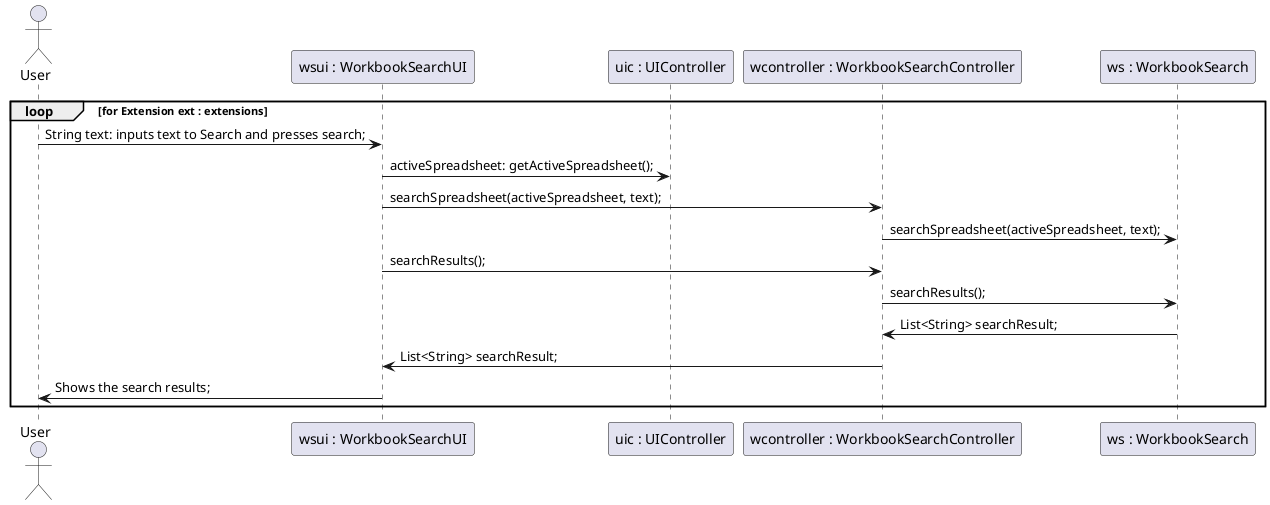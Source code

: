 @startuml ipc_07_1_design_2.png
  actor User as u
  
  participant "wsui : WorkbookSearchUI" as WSUI
  participant "uic : UIController" as UIC
  participant "wcontroller : WorkbookSearchController" as WSC
  participant "ws : WorkbookSearch" as WS
  loop for Extension ext : extensions
        u -> WSUI : String text: inputs text to Search and presses search;
  	WSUI -> UIC : activeSpreadsheet: getActiveSpreadsheet();
        WSUI -> WSC : searchSpreadsheet(activeSpreadsheet, text);
        WSC -> WS : searchSpreadsheet(activeSpreadsheet, text);

        WSUI -> WSC : searchResults();
        WSC -> WS : searchResults();

        WS -> WSC : List<String> searchResult;
        WSC -> WSUI : List<String> searchResult;
        WSUI -> u : Shows the search results;
  end
@enduml